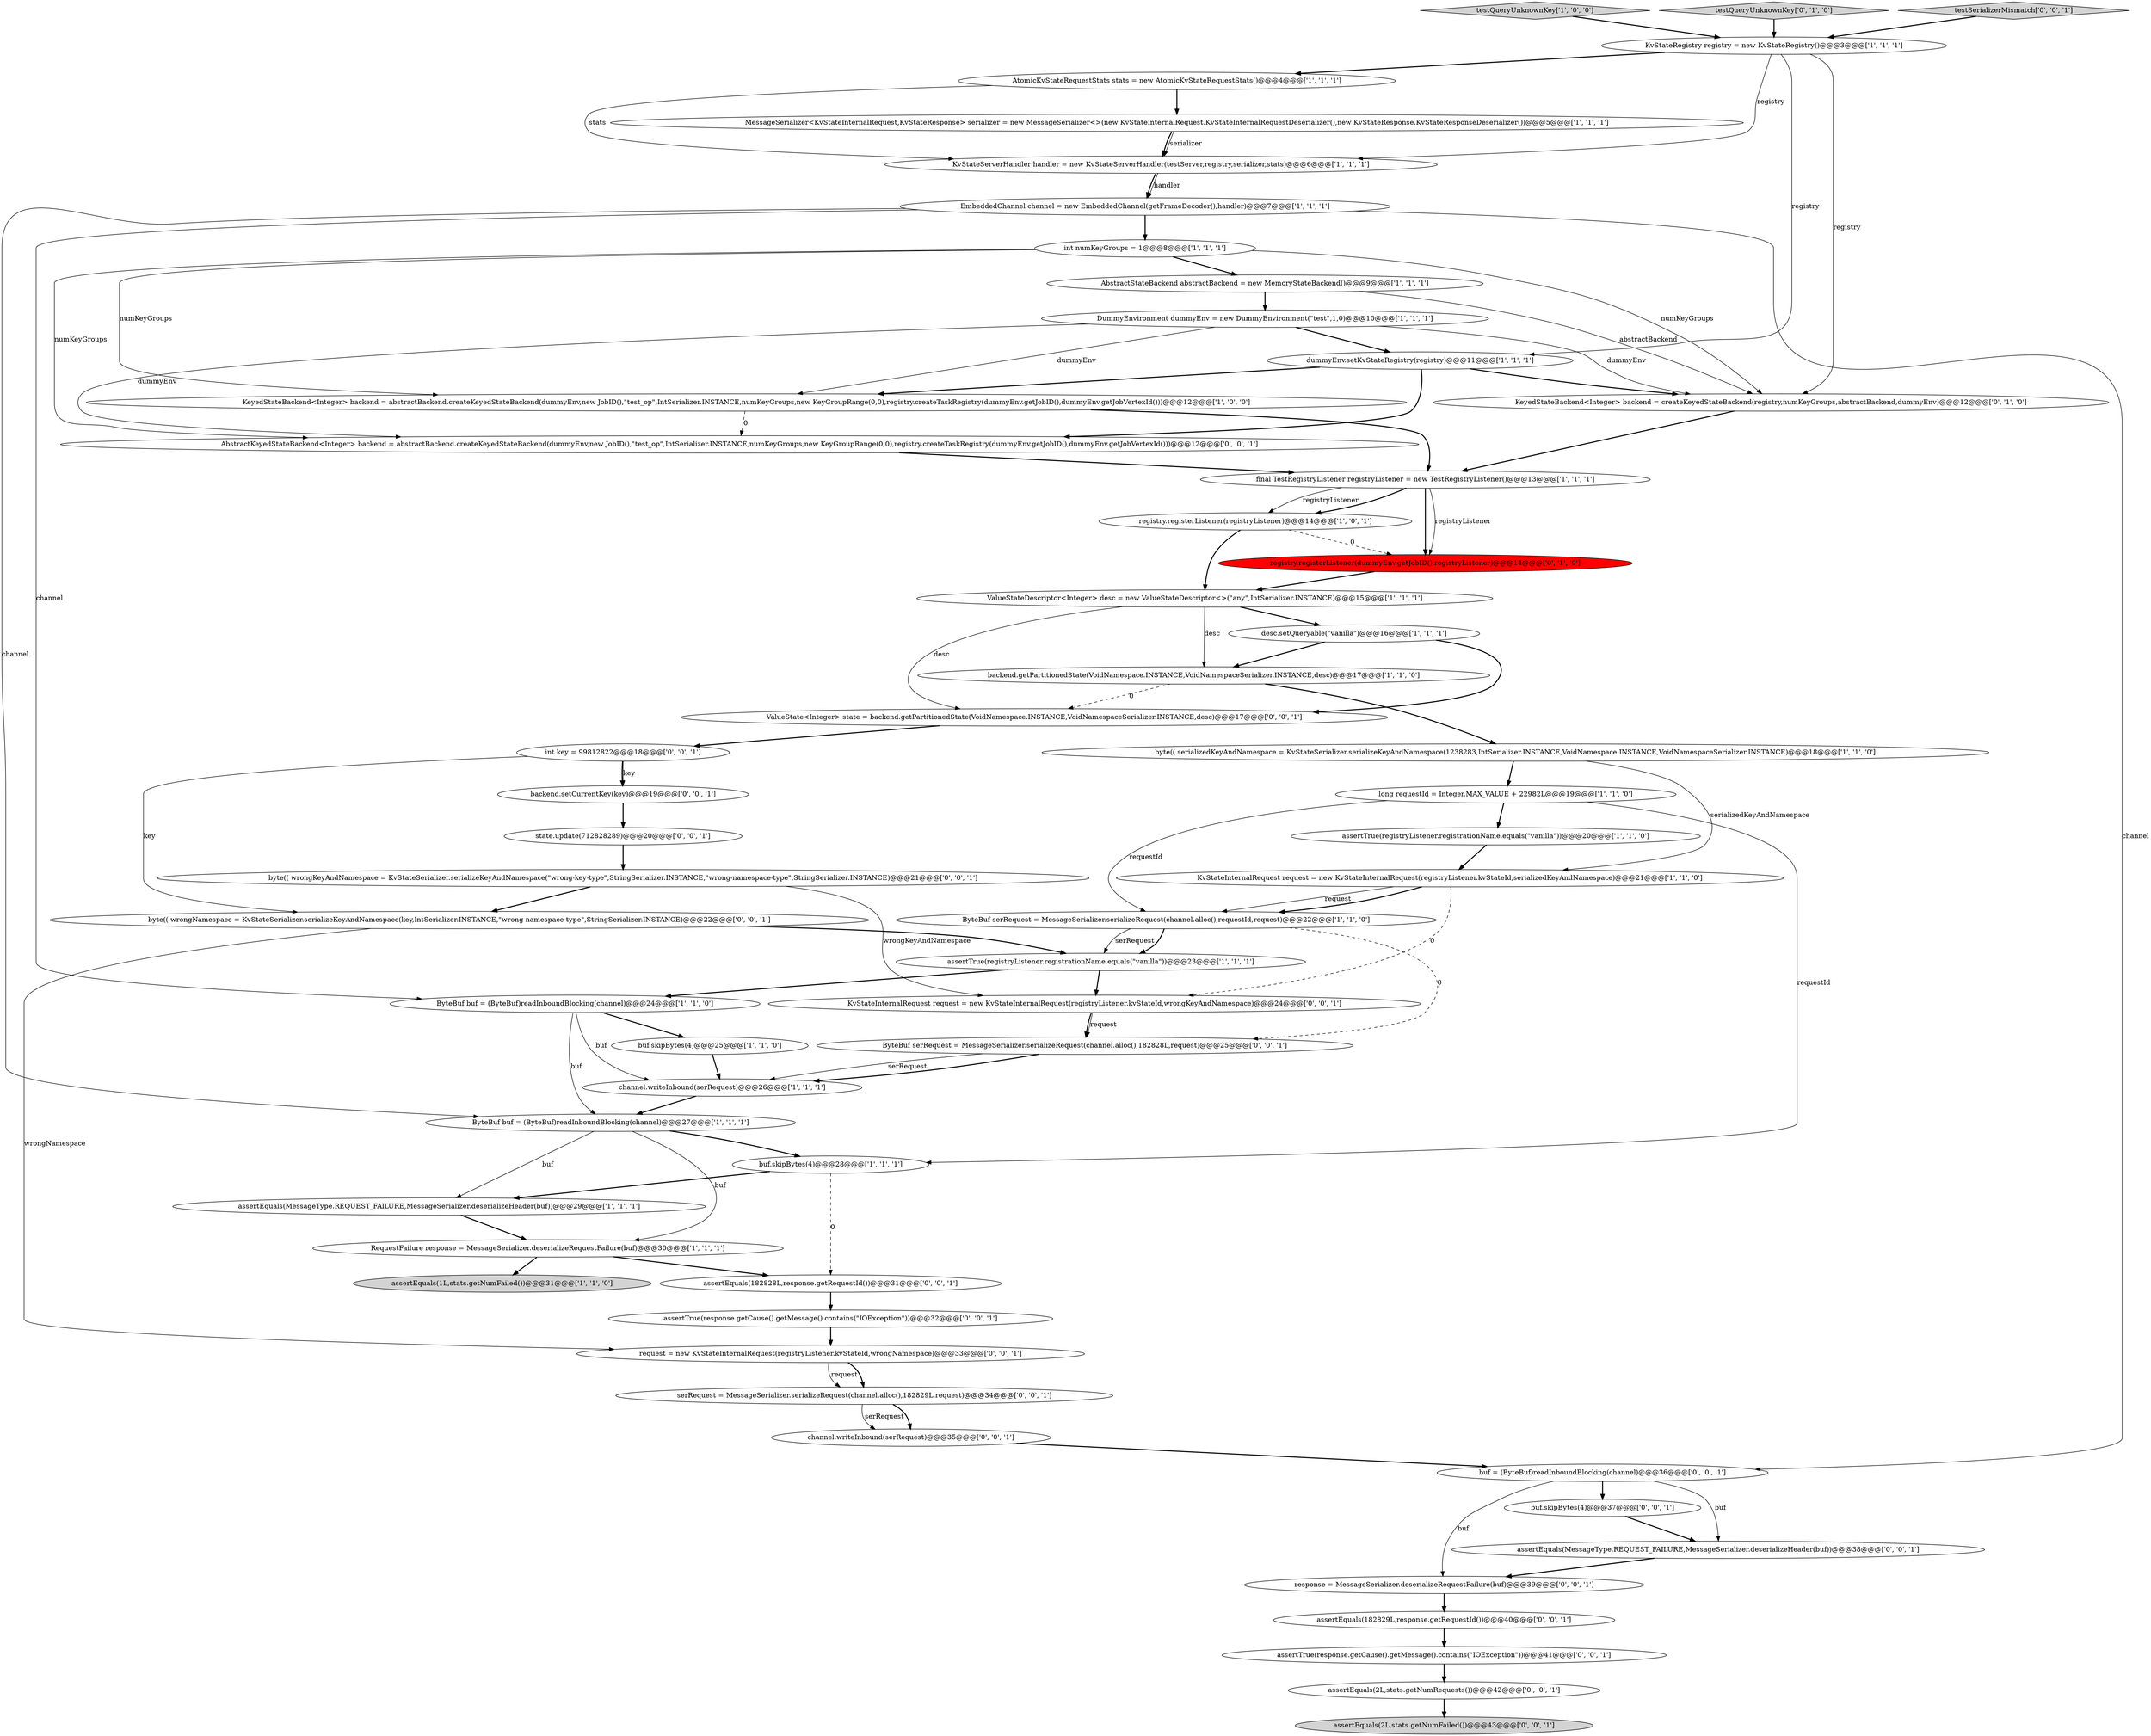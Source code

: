 digraph {
45 [style = filled, label = "assertEquals(182829L,response.getRequestId())@@@40@@@['0', '0', '1']", fillcolor = white, shape = ellipse image = "AAA0AAABBB3BBB"];
24 [style = filled, label = "registry.registerListener(registryListener)@@@14@@@['1', '0', '1']", fillcolor = white, shape = ellipse image = "AAA0AAABBB1BBB"];
5 [style = filled, label = "ByteBuf buf = (ByteBuf)readInboundBlocking(channel)@@@27@@@['1', '1', '1']", fillcolor = white, shape = ellipse image = "AAA0AAABBB1BBB"];
13 [style = filled, label = "byte(( serializedKeyAndNamespace = KvStateSerializer.serializeKeyAndNamespace(1238283,IntSerializer.INSTANCE,VoidNamespace.INSTANCE,VoidNamespaceSerializer.INSTANCE)@@@18@@@['1', '1', '0']", fillcolor = white, shape = ellipse image = "AAA0AAABBB1BBB"];
16 [style = filled, label = "ByteBuf serRequest = MessageSerializer.serializeRequest(channel.alloc(),requestId,request)@@@22@@@['1', '1', '0']", fillcolor = white, shape = ellipse image = "AAA0AAABBB1BBB"];
32 [style = filled, label = "registry.registerListener(dummyEnv.getJobID(),registryListener)@@@14@@@['0', '1', '0']", fillcolor = red, shape = ellipse image = "AAA1AAABBB2BBB"];
12 [style = filled, label = "backend.getPartitionedState(VoidNamespace.INSTANCE,VoidNamespaceSerializer.INSTANCE,desc)@@@17@@@['1', '1', '0']", fillcolor = white, shape = ellipse image = "AAA0AAABBB1BBB"];
27 [style = filled, label = "DummyEnvironment dummyEnv = new DummyEnvironment(\"test\",1,0)@@@10@@@['1', '1', '1']", fillcolor = white, shape = ellipse image = "AAA0AAABBB1BBB"];
43 [style = filled, label = "channel.writeInbound(serRequest)@@@35@@@['0', '0', '1']", fillcolor = white, shape = ellipse image = "AAA0AAABBB3BBB"];
6 [style = filled, label = "AbstractStateBackend abstractBackend = new MemoryStateBackend()@@@9@@@['1', '1', '1']", fillcolor = white, shape = ellipse image = "AAA0AAABBB1BBB"];
18 [style = filled, label = "RequestFailure response = MessageSerializer.deserializeRequestFailure(buf)@@@30@@@['1', '1', '1']", fillcolor = white, shape = ellipse image = "AAA0AAABBB1BBB"];
8 [style = filled, label = "ValueStateDescriptor<Integer> desc = new ValueStateDescriptor<>(\"any\",IntSerializer.INSTANCE)@@@15@@@['1', '1', '1']", fillcolor = white, shape = ellipse image = "AAA0AAABBB1BBB"];
40 [style = filled, label = "backend.setCurrentKey(key)@@@19@@@['0', '0', '1']", fillcolor = white, shape = ellipse image = "AAA0AAABBB3BBB"];
14 [style = filled, label = "long requestId = Integer.MAX_VALUE + 22982L@@@19@@@['1', '1', '0']", fillcolor = white, shape = ellipse image = "AAA0AAABBB1BBB"];
26 [style = filled, label = "EmbeddedChannel channel = new EmbeddedChannel(getFrameDecoder(),handler)@@@7@@@['1', '1', '1']", fillcolor = white, shape = ellipse image = "AAA0AAABBB1BBB"];
7 [style = filled, label = "buf.skipBytes(4)@@@25@@@['1', '1', '0']", fillcolor = white, shape = ellipse image = "AAA0AAABBB1BBB"];
39 [style = filled, label = "buf.skipBytes(4)@@@37@@@['0', '0', '1']", fillcolor = white, shape = ellipse image = "AAA0AAABBB3BBB"];
1 [style = filled, label = "KvStateInternalRequest request = new KvStateInternalRequest(registryListener.kvStateId,serializedKeyAndNamespace)@@@21@@@['1', '1', '0']", fillcolor = white, shape = ellipse image = "AAA0AAABBB1BBB"];
4 [style = filled, label = "ByteBuf buf = (ByteBuf)readInboundBlocking(channel)@@@24@@@['1', '1', '0']", fillcolor = white, shape = ellipse image = "AAA0AAABBB1BBB"];
19 [style = filled, label = "channel.writeInbound(serRequest)@@@26@@@['1', '1', '1']", fillcolor = white, shape = ellipse image = "AAA0AAABBB1BBB"];
53 [style = filled, label = "buf = (ByteBuf)readInboundBlocking(channel)@@@36@@@['0', '0', '1']", fillcolor = white, shape = ellipse image = "AAA0AAABBB3BBB"];
46 [style = filled, label = "assertEquals(MessageType.REQUEST_FAILURE,MessageSerializer.deserializeHeader(buf))@@@38@@@['0', '0', '1']", fillcolor = white, shape = ellipse image = "AAA0AAABBB3BBB"];
52 [style = filled, label = "ByteBuf serRequest = MessageSerializer.serializeRequest(channel.alloc(),182828L,request)@@@25@@@['0', '0', '1']", fillcolor = white, shape = ellipse image = "AAA0AAABBB3BBB"];
25 [style = filled, label = "assertTrue(registryListener.registrationName.equals(\"vanilla\"))@@@20@@@['1', '1', '0']", fillcolor = white, shape = ellipse image = "AAA0AAABBB1BBB"];
9 [style = filled, label = "assertEquals(MessageType.REQUEST_FAILURE,MessageSerializer.deserializeHeader(buf))@@@29@@@['1', '1', '1']", fillcolor = white, shape = ellipse image = "AAA0AAABBB1BBB"];
42 [style = filled, label = "byte(( wrongNamespace = KvStateSerializer.serializeKeyAndNamespace(key,IntSerializer.INSTANCE,\"wrong-namespace-type\",StringSerializer.INSTANCE)@@@22@@@['0', '0', '1']", fillcolor = white, shape = ellipse image = "AAA0AAABBB3BBB"];
29 [style = filled, label = "testQueryUnknownKey['1', '0', '0']", fillcolor = lightgray, shape = diamond image = "AAA0AAABBB1BBB"];
15 [style = filled, label = "assertEquals(1L,stats.getNumFailed())@@@31@@@['1', '1', '0']", fillcolor = lightgray, shape = ellipse image = "AAA0AAABBB1BBB"];
30 [style = filled, label = "testQueryUnknownKey['0', '1', '0']", fillcolor = lightgray, shape = diamond image = "AAA0AAABBB2BBB"];
48 [style = filled, label = "assertEquals(182828L,response.getRequestId())@@@31@@@['0', '0', '1']", fillcolor = white, shape = ellipse image = "AAA0AAABBB3BBB"];
38 [style = filled, label = "byte(( wrongKeyAndNamespace = KvStateSerializer.serializeKeyAndNamespace(\"wrong-key-type\",StringSerializer.INSTANCE,\"wrong-namespace-type\",StringSerializer.INSTANCE)@@@21@@@['0', '0', '1']", fillcolor = white, shape = ellipse image = "AAA0AAABBB3BBB"];
10 [style = filled, label = "buf.skipBytes(4)@@@28@@@['1', '1', '1']", fillcolor = white, shape = ellipse image = "AAA0AAABBB1BBB"];
2 [style = filled, label = "int numKeyGroups = 1@@@8@@@['1', '1', '1']", fillcolor = white, shape = ellipse image = "AAA0AAABBB1BBB"];
23 [style = filled, label = "desc.setQueryable(\"vanilla\")@@@16@@@['1', '1', '1']", fillcolor = white, shape = ellipse image = "AAA0AAABBB1BBB"];
36 [style = filled, label = "assertEquals(2L,stats.getNumRequests())@@@42@@@['0', '0', '1']", fillcolor = white, shape = ellipse image = "AAA0AAABBB3BBB"];
21 [style = filled, label = "assertTrue(registryListener.registrationName.equals(\"vanilla\"))@@@23@@@['1', '1', '1']", fillcolor = white, shape = ellipse image = "AAA0AAABBB1BBB"];
0 [style = filled, label = "KvStateRegistry registry = new KvStateRegistry()@@@3@@@['1', '1', '1']", fillcolor = white, shape = ellipse image = "AAA0AAABBB1BBB"];
33 [style = filled, label = "request = new KvStateInternalRequest(registryListener.kvStateId,wrongNamespace)@@@33@@@['0', '0', '1']", fillcolor = white, shape = ellipse image = "AAA0AAABBB3BBB"];
54 [style = filled, label = "ValueState<Integer> state = backend.getPartitionedState(VoidNamespace.INSTANCE,VoidNamespaceSerializer.INSTANCE,desc)@@@17@@@['0', '0', '1']", fillcolor = white, shape = ellipse image = "AAA0AAABBB3BBB"];
3 [style = filled, label = "AtomicKvStateRequestStats stats = new AtomicKvStateRequestStats()@@@4@@@['1', '1', '1']", fillcolor = white, shape = ellipse image = "AAA0AAABBB1BBB"];
34 [style = filled, label = "assertTrue(response.getCause().getMessage().contains(\"IOException\"))@@@41@@@['0', '0', '1']", fillcolor = white, shape = ellipse image = "AAA0AAABBB3BBB"];
28 [style = filled, label = "final TestRegistryListener registryListener = new TestRegistryListener()@@@13@@@['1', '1', '1']", fillcolor = white, shape = ellipse image = "AAA0AAABBB1BBB"];
50 [style = filled, label = "response = MessageSerializer.deserializeRequestFailure(buf)@@@39@@@['0', '0', '1']", fillcolor = white, shape = ellipse image = "AAA0AAABBB3BBB"];
31 [style = filled, label = "KeyedStateBackend<Integer> backend = createKeyedStateBackend(registry,numKeyGroups,abstractBackend,dummyEnv)@@@12@@@['0', '1', '0']", fillcolor = white, shape = ellipse image = "AAA0AAABBB2BBB"];
49 [style = filled, label = "state.update(712828289)@@@20@@@['0', '0', '1']", fillcolor = white, shape = ellipse image = "AAA0AAABBB3BBB"];
44 [style = filled, label = "AbstractKeyedStateBackend<Integer> backend = abstractBackend.createKeyedStateBackend(dummyEnv,new JobID(),\"test_op\",IntSerializer.INSTANCE,numKeyGroups,new KeyGroupRange(0,0),registry.createTaskRegistry(dummyEnv.getJobID(),dummyEnv.getJobVertexId()))@@@12@@@['0', '0', '1']", fillcolor = white, shape = ellipse image = "AAA0AAABBB3BBB"];
20 [style = filled, label = "KeyedStateBackend<Integer> backend = abstractBackend.createKeyedStateBackend(dummyEnv,new JobID(),\"test_op\",IntSerializer.INSTANCE,numKeyGroups,new KeyGroupRange(0,0),registry.createTaskRegistry(dummyEnv.getJobID(),dummyEnv.getJobVertexId()))@@@12@@@['1', '0', '0']", fillcolor = white, shape = ellipse image = "AAA0AAABBB1BBB"];
37 [style = filled, label = "KvStateInternalRequest request = new KvStateInternalRequest(registryListener.kvStateId,wrongKeyAndNamespace)@@@24@@@['0', '0', '1']", fillcolor = white, shape = ellipse image = "AAA0AAABBB3BBB"];
41 [style = filled, label = "int key = 99812822@@@18@@@['0', '0', '1']", fillcolor = white, shape = ellipse image = "AAA0AAABBB3BBB"];
17 [style = filled, label = "KvStateServerHandler handler = new KvStateServerHandler(testServer,registry,serializer,stats)@@@6@@@['1', '1', '1']", fillcolor = white, shape = ellipse image = "AAA0AAABBB1BBB"];
55 [style = filled, label = "assertTrue(response.getCause().getMessage().contains(\"IOException\"))@@@32@@@['0', '0', '1']", fillcolor = white, shape = ellipse image = "AAA0AAABBB3BBB"];
11 [style = filled, label = "MessageSerializer<KvStateInternalRequest,KvStateResponse> serializer = new MessageSerializer<>(new KvStateInternalRequest.KvStateInternalRequestDeserializer(),new KvStateResponse.KvStateResponseDeserializer())@@@5@@@['1', '1', '1']", fillcolor = white, shape = ellipse image = "AAA0AAABBB1BBB"];
47 [style = filled, label = "assertEquals(2L,stats.getNumFailed())@@@43@@@['0', '0', '1']", fillcolor = lightgray, shape = ellipse image = "AAA0AAABBB3BBB"];
51 [style = filled, label = "serRequest = MessageSerializer.serializeRequest(channel.alloc(),182829L,request)@@@34@@@['0', '0', '1']", fillcolor = white, shape = ellipse image = "AAA0AAABBB3BBB"];
22 [style = filled, label = "dummyEnv.setKvStateRegistry(registry)@@@11@@@['1', '1', '1']", fillcolor = white, shape = ellipse image = "AAA0AAABBB1BBB"];
35 [style = filled, label = "testSerializerMismatch['0', '0', '1']", fillcolor = lightgray, shape = diamond image = "AAA0AAABBB3BBB"];
1->16 [style = solid, label="request"];
40->49 [style = bold, label=""];
53->50 [style = solid, label="buf"];
14->25 [style = bold, label=""];
25->1 [style = bold, label=""];
4->19 [style = solid, label="buf"];
2->6 [style = bold, label=""];
29->0 [style = bold, label=""];
8->12 [style = solid, label="desc"];
51->43 [style = solid, label="serRequest"];
38->42 [style = bold, label=""];
53->39 [style = bold, label=""];
2->20 [style = solid, label="numKeyGroups"];
19->5 [style = bold, label=""];
20->44 [style = dashed, label="0"];
0->22 [style = solid, label="registry"];
43->53 [style = bold, label=""];
50->45 [style = bold, label=""];
23->12 [style = bold, label=""];
42->21 [style = bold, label=""];
46->50 [style = bold, label=""];
41->42 [style = solid, label="key"];
13->14 [style = bold, label=""];
0->3 [style = bold, label=""];
5->10 [style = bold, label=""];
8->23 [style = bold, label=""];
27->44 [style = solid, label="dummyEnv"];
18->15 [style = bold, label=""];
3->11 [style = bold, label=""];
49->38 [style = bold, label=""];
27->20 [style = solid, label="dummyEnv"];
54->41 [style = bold, label=""];
28->32 [style = solid, label="registryListener"];
52->19 [style = bold, label=""];
27->22 [style = bold, label=""];
26->5 [style = solid, label="channel"];
11->17 [style = solid, label="serializer"];
24->32 [style = dashed, label="0"];
4->5 [style = solid, label="buf"];
35->0 [style = bold, label=""];
21->37 [style = bold, label=""];
2->44 [style = solid, label="numKeyGroups"];
14->16 [style = solid, label="requestId"];
22->20 [style = bold, label=""];
1->16 [style = bold, label=""];
48->55 [style = bold, label=""];
34->36 [style = bold, label=""];
28->24 [style = bold, label=""];
11->17 [style = bold, label=""];
26->53 [style = solid, label="channel"];
38->37 [style = solid, label="wrongKeyAndNamespace"];
31->28 [style = bold, label=""];
24->8 [style = bold, label=""];
5->18 [style = solid, label="buf"];
22->44 [style = bold, label=""];
21->4 [style = bold, label=""];
1->37 [style = dashed, label="0"];
23->54 [style = bold, label=""];
16->52 [style = dashed, label="0"];
39->46 [style = bold, label=""];
41->40 [style = solid, label="key"];
4->7 [style = bold, label=""];
28->32 [style = bold, label=""];
12->13 [style = bold, label=""];
6->27 [style = bold, label=""];
13->1 [style = solid, label="serializedKeyAndNamespace"];
32->8 [style = bold, label=""];
18->48 [style = bold, label=""];
9->18 [style = bold, label=""];
2->31 [style = solid, label="numKeyGroups"];
12->54 [style = dashed, label="0"];
41->40 [style = bold, label=""];
37->52 [style = solid, label="request"];
0->17 [style = solid, label="registry"];
26->4 [style = solid, label="channel"];
51->43 [style = bold, label=""];
28->24 [style = solid, label="registryListener"];
37->52 [style = bold, label=""];
10->9 [style = bold, label=""];
30->0 [style = bold, label=""];
6->31 [style = solid, label="abstractBackend"];
7->19 [style = bold, label=""];
16->21 [style = solid, label="serRequest"];
17->26 [style = bold, label=""];
36->47 [style = bold, label=""];
8->54 [style = solid, label="desc"];
17->26 [style = solid, label="handler"];
27->31 [style = solid, label="dummyEnv"];
0->31 [style = solid, label="registry"];
20->28 [style = bold, label=""];
22->31 [style = bold, label=""];
14->10 [style = solid, label="requestId"];
33->51 [style = solid, label="request"];
42->33 [style = solid, label="wrongNamespace"];
5->9 [style = solid, label="buf"];
52->19 [style = solid, label="serRequest"];
26->2 [style = bold, label=""];
33->51 [style = bold, label=""];
16->21 [style = bold, label=""];
44->28 [style = bold, label=""];
10->48 [style = dashed, label="0"];
3->17 [style = solid, label="stats"];
53->46 [style = solid, label="buf"];
45->34 [style = bold, label=""];
55->33 [style = bold, label=""];
}

